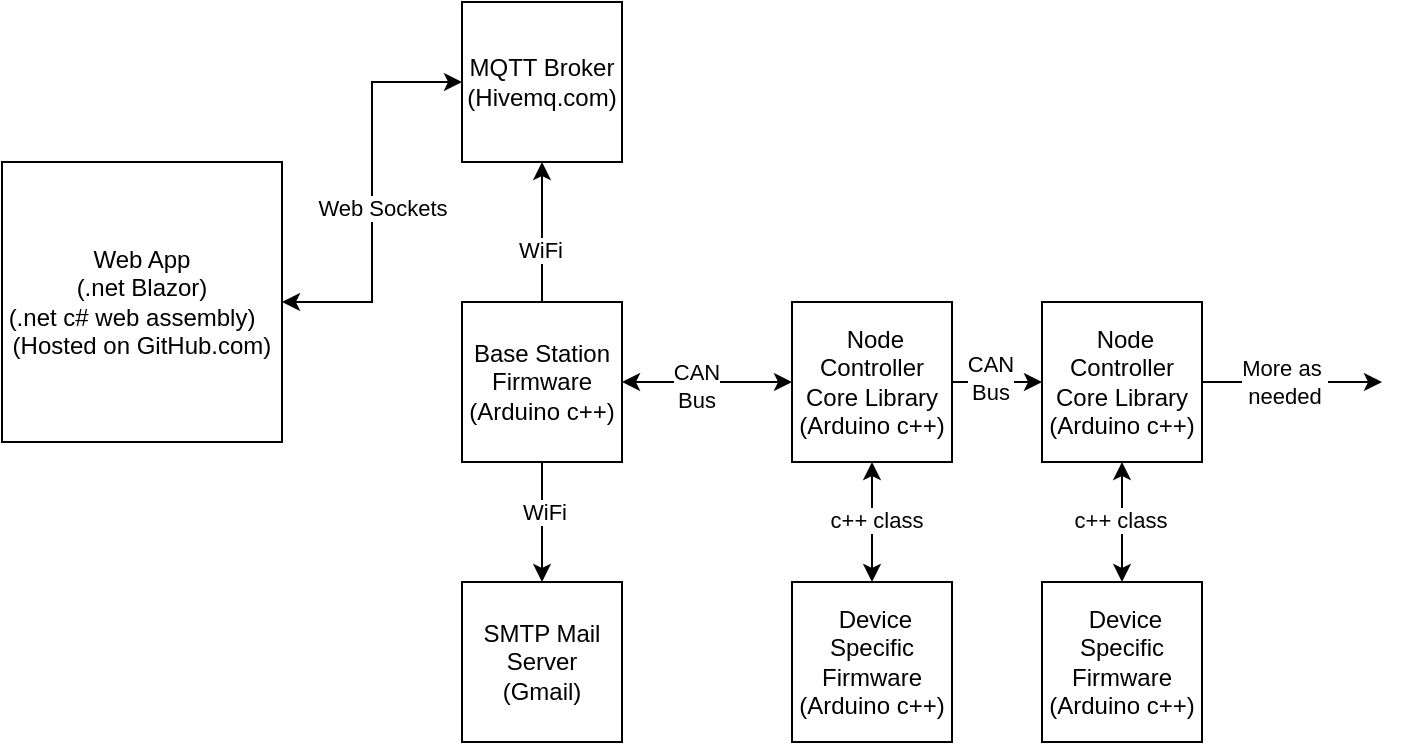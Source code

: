 <mxfile version="24.7.17">
  <diagram name="Page-1" id="GKagwym0Konz_H8gzAiX">
    <mxGraphModel dx="989" dy="570" grid="1" gridSize="10" guides="1" tooltips="1" connect="1" arrows="1" fold="1" page="1" pageScale="1" pageWidth="850" pageHeight="1100" math="0" shadow="0">
      <root>
        <mxCell id="0" />
        <mxCell id="1" parent="0" />
        <mxCell id="kelTFFc9wOcEyzuVwa0B-3" style="edgeStyle=orthogonalEdgeStyle;rounded=0;orthogonalLoop=1;jettySize=auto;html=1;startArrow=classic;startFill=1;" edge="1" parent="1" source="kelTFFc9wOcEyzuVwa0B-1" target="kelTFFc9wOcEyzuVwa0B-2">
          <mxGeometry relative="1" as="geometry" />
        </mxCell>
        <mxCell id="kelTFFc9wOcEyzuVwa0B-8" value="CAN&lt;div&gt;Bus&lt;/div&gt;" style="edgeLabel;html=1;align=center;verticalAlign=middle;resizable=0;points=[];" vertex="1" connectable="0" parent="kelTFFc9wOcEyzuVwa0B-3">
          <mxGeometry x="-0.125" y="-2" relative="1" as="geometry">
            <mxPoint as="offset" />
          </mxGeometry>
        </mxCell>
        <mxCell id="kelTFFc9wOcEyzuVwa0B-7" style="edgeStyle=orthogonalEdgeStyle;rounded=0;orthogonalLoop=1;jettySize=auto;html=1;entryX=0.5;entryY=0;entryDx=0;entryDy=0;" edge="1" parent="1" source="kelTFFc9wOcEyzuVwa0B-1" target="kelTFFc9wOcEyzuVwa0B-6">
          <mxGeometry relative="1" as="geometry" />
        </mxCell>
        <mxCell id="kelTFFc9wOcEyzuVwa0B-9" value="WiFi" style="edgeLabel;html=1;align=center;verticalAlign=middle;resizable=0;points=[];" vertex="1" connectable="0" parent="kelTFFc9wOcEyzuVwa0B-7">
          <mxGeometry x="-0.184" y="1" relative="1" as="geometry">
            <mxPoint as="offset" />
          </mxGeometry>
        </mxCell>
        <mxCell id="kelTFFc9wOcEyzuVwa0B-18" style="edgeStyle=orthogonalEdgeStyle;rounded=0;orthogonalLoop=1;jettySize=auto;html=1;entryX=0.5;entryY=1;entryDx=0;entryDy=0;" edge="1" parent="1" source="kelTFFc9wOcEyzuVwa0B-1" target="kelTFFc9wOcEyzuVwa0B-17">
          <mxGeometry relative="1" as="geometry" />
        </mxCell>
        <mxCell id="kelTFFc9wOcEyzuVwa0B-19" value="WiFi" style="edgeLabel;html=1;align=center;verticalAlign=middle;resizable=0;points=[];" vertex="1" connectable="0" parent="kelTFFc9wOcEyzuVwa0B-18">
          <mxGeometry x="-0.261" y="1" relative="1" as="geometry">
            <mxPoint as="offset" />
          </mxGeometry>
        </mxCell>
        <mxCell id="kelTFFc9wOcEyzuVwa0B-1" value="Base Station Firmware&lt;div&gt;(Arduino c++)&lt;br&gt;&lt;/div&gt;" style="whiteSpace=wrap;html=1;aspect=fixed;" vertex="1" parent="1">
          <mxGeometry x="280" y="380" width="80" height="80" as="geometry" />
        </mxCell>
        <mxCell id="kelTFFc9wOcEyzuVwa0B-5" style="edgeStyle=orthogonalEdgeStyle;rounded=0;orthogonalLoop=1;jettySize=auto;html=1;startArrow=classic;startFill=1;" edge="1" parent="1" source="kelTFFc9wOcEyzuVwa0B-2" target="kelTFFc9wOcEyzuVwa0B-4">
          <mxGeometry relative="1" as="geometry" />
        </mxCell>
        <mxCell id="kelTFFc9wOcEyzuVwa0B-20" value="c++ class" style="edgeLabel;html=1;align=center;verticalAlign=middle;resizable=0;points=[];" vertex="1" connectable="0" parent="kelTFFc9wOcEyzuVwa0B-5">
          <mxGeometry x="-0.046" y="2" relative="1" as="geometry">
            <mxPoint as="offset" />
          </mxGeometry>
        </mxCell>
        <mxCell id="kelTFFc9wOcEyzuVwa0B-13" style="edgeStyle=orthogonalEdgeStyle;rounded=0;orthogonalLoop=1;jettySize=auto;html=1;" edge="1" parent="1" source="kelTFFc9wOcEyzuVwa0B-2" target="kelTFFc9wOcEyzuVwa0B-11">
          <mxGeometry relative="1" as="geometry" />
        </mxCell>
        <mxCell id="kelTFFc9wOcEyzuVwa0B-16" value="CAN&lt;div&gt;Bus&lt;/div&gt;" style="edgeLabel;html=1;align=center;verticalAlign=middle;resizable=0;points=[];" vertex="1" connectable="0" parent="kelTFFc9wOcEyzuVwa0B-13">
          <mxGeometry x="-0.182" y="2" relative="1" as="geometry">
            <mxPoint as="offset" />
          </mxGeometry>
        </mxCell>
        <mxCell id="kelTFFc9wOcEyzuVwa0B-2" value="&lt;div&gt;&amp;nbsp;Node Controller Core Library&lt;/div&gt;&lt;div&gt;(Arduino c++)&lt;/div&gt;" style="whiteSpace=wrap;html=1;aspect=fixed;" vertex="1" parent="1">
          <mxGeometry x="445" y="380" width="80" height="80" as="geometry" />
        </mxCell>
        <mxCell id="kelTFFc9wOcEyzuVwa0B-4" value="&lt;div&gt;&amp;nbsp;Device Specific Firmware&lt;br&gt;&lt;/div&gt;&lt;div&gt;(Arduino c++)&lt;/div&gt;" style="whiteSpace=wrap;html=1;aspect=fixed;" vertex="1" parent="1">
          <mxGeometry x="445" y="520" width="80" height="80" as="geometry" />
        </mxCell>
        <mxCell id="kelTFFc9wOcEyzuVwa0B-6" value="SMTP Mail Server&lt;div&gt;(Gmail)&lt;/div&gt;" style="whiteSpace=wrap;html=1;aspect=fixed;" vertex="1" parent="1">
          <mxGeometry x="280" y="520" width="80" height="80" as="geometry" />
        </mxCell>
        <mxCell id="kelTFFc9wOcEyzuVwa0B-10" style="edgeStyle=orthogonalEdgeStyle;rounded=0;orthogonalLoop=1;jettySize=auto;html=1;startArrow=classic;startFill=1;" edge="1" parent="1" source="kelTFFc9wOcEyzuVwa0B-11" target="kelTFFc9wOcEyzuVwa0B-12">
          <mxGeometry relative="1" as="geometry" />
        </mxCell>
        <mxCell id="kelTFFc9wOcEyzuVwa0B-21" value="c++ class" style="edgeLabel;html=1;align=center;verticalAlign=middle;resizable=0;points=[];" vertex="1" connectable="0" parent="kelTFFc9wOcEyzuVwa0B-10">
          <mxGeometry x="-0.046" y="-1" relative="1" as="geometry">
            <mxPoint as="offset" />
          </mxGeometry>
        </mxCell>
        <mxCell id="kelTFFc9wOcEyzuVwa0B-14" style="edgeStyle=orthogonalEdgeStyle;rounded=0;orthogonalLoop=1;jettySize=auto;html=1;" edge="1" parent="1" source="kelTFFc9wOcEyzuVwa0B-11">
          <mxGeometry relative="1" as="geometry">
            <mxPoint x="740" y="420" as="targetPoint" />
          </mxGeometry>
        </mxCell>
        <mxCell id="kelTFFc9wOcEyzuVwa0B-15" value="More as&amp;nbsp;&lt;div&gt;needed&lt;/div&gt;" style="edgeLabel;html=1;align=center;verticalAlign=middle;resizable=0;points=[];" vertex="1" connectable="0" parent="kelTFFc9wOcEyzuVwa0B-14">
          <mxGeometry x="-0.221" y="2" relative="1" as="geometry">
            <mxPoint x="5" y="2" as="offset" />
          </mxGeometry>
        </mxCell>
        <mxCell id="kelTFFc9wOcEyzuVwa0B-11" value="&lt;div&gt;&amp;nbsp;Node Controller Core Library&lt;/div&gt;&lt;div&gt;(Arduino c++)&lt;/div&gt;" style="whiteSpace=wrap;html=1;aspect=fixed;" vertex="1" parent="1">
          <mxGeometry x="570" y="380" width="80" height="80" as="geometry" />
        </mxCell>
        <mxCell id="kelTFFc9wOcEyzuVwa0B-12" value="&lt;div&gt;&amp;nbsp;Device Specific Firmware&lt;br&gt;&lt;/div&gt;&lt;div&gt;(Arduino c++)&lt;/div&gt;" style="whiteSpace=wrap;html=1;aspect=fixed;" vertex="1" parent="1">
          <mxGeometry x="570" y="520" width="80" height="80" as="geometry" />
        </mxCell>
        <mxCell id="kelTFFc9wOcEyzuVwa0B-17" value="MQTT Broker&lt;div&gt;(Hivemq.com)&lt;/div&gt;" style="whiteSpace=wrap;html=1;aspect=fixed;" vertex="1" parent="1">
          <mxGeometry x="280" y="230" width="80" height="80" as="geometry" />
        </mxCell>
        <mxCell id="kelTFFc9wOcEyzuVwa0B-23" style="edgeStyle=orthogonalEdgeStyle;rounded=0;orthogonalLoop=1;jettySize=auto;html=1;startArrow=classic;startFill=1;" edge="1" parent="1" source="kelTFFc9wOcEyzuVwa0B-22" target="kelTFFc9wOcEyzuVwa0B-17">
          <mxGeometry relative="1" as="geometry" />
        </mxCell>
        <mxCell id="kelTFFc9wOcEyzuVwa0B-25" value="Web Sockets" style="edgeLabel;html=1;align=center;verticalAlign=middle;resizable=0;points=[];" vertex="1" connectable="0" parent="kelTFFc9wOcEyzuVwa0B-23">
          <mxGeometry x="-0.089" y="-1" relative="1" as="geometry">
            <mxPoint x="4" y="-1" as="offset" />
          </mxGeometry>
        </mxCell>
        <mxCell id="kelTFFc9wOcEyzuVwa0B-22" value="Web App&lt;div&gt;(.net Blazor)&lt;/div&gt;&lt;div&gt;(.net c# web assembly)&lt;span style=&quot;white-space: pre;&quot;&gt;&#x9;&lt;/span&gt;&lt;/div&gt;&lt;div&gt;&lt;span style=&quot;white-space: pre;&quot;&gt;(Hosted on GitHub.com)&lt;/span&gt;&lt;/div&gt;" style="whiteSpace=wrap;html=1;aspect=fixed;" vertex="1" parent="1">
          <mxGeometry x="50" y="310" width="140" height="140" as="geometry" />
        </mxCell>
      </root>
    </mxGraphModel>
  </diagram>
</mxfile>
